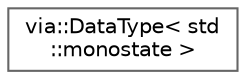 digraph "Graphical Class Hierarchy"
{
 // LATEX_PDF_SIZE
  bgcolor="transparent";
  edge [fontname=Helvetica,fontsize=10,labelfontname=Helvetica,labelfontsize=10];
  node [fontname=Helvetica,fontsize=10,shape=box,height=0.2,width=0.4];
  rankdir="LR";
  Node0 [id="Node000000",label="via::DataType\< std\l::monostate \>",height=0.2,width=0.4,color="grey40", fillcolor="white", style="filled",URL="$structvia_1_1DataType_3_01std_1_1monostate_01_4.html",tooltip=" "];
}
